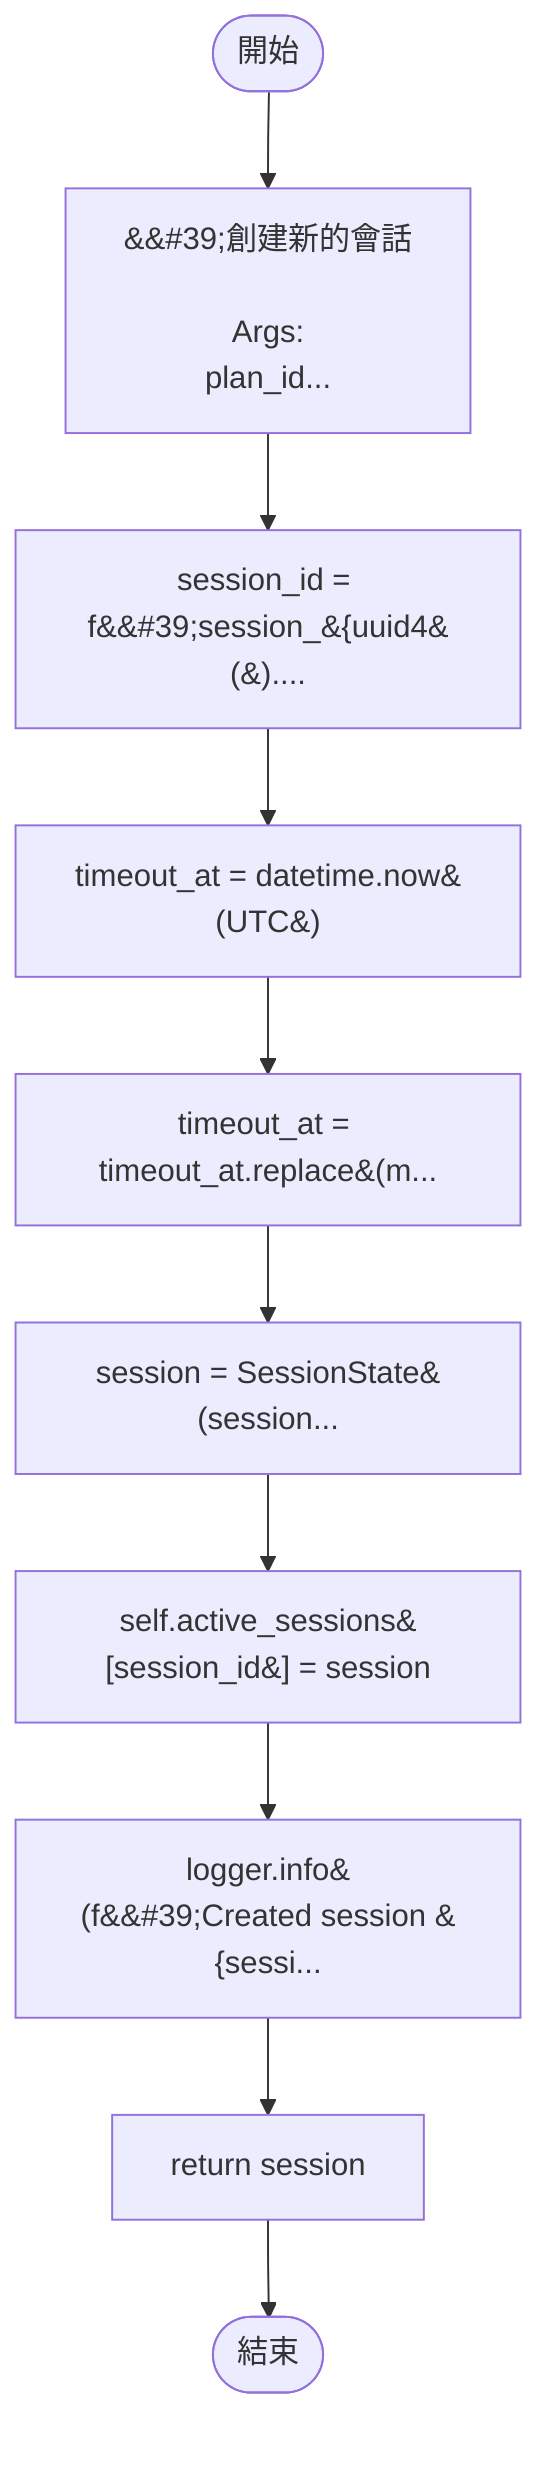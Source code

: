 flowchart TB
    n1([開始])
    n2([結束])
    n3[&amp;&#35;39;創建新的會話\n\n        Args:\n            plan_id...]
    n4[session_id = f&amp;&#35;39;session_&#123;uuid4&#40;&#41;....]
    n5[timeout_at = datetime.now&#40;UTC&#41;]
    n6[timeout_at = timeout_at.replace&#40;m...]
    n7[session = SessionState&#40;session...]
    n8[self.active_sessions&#91;session_id&#93; = session]
    n9[logger.info&#40;f&amp;&#35;39;Created session &#123;sessi...]
    n10[return session]
    n1 --> n3
    n3 --> n4
    n4 --> n5
    n5 --> n6
    n6 --> n7
    n7 --> n8
    n8 --> n9
    n9 --> n10
    n10 --> n2